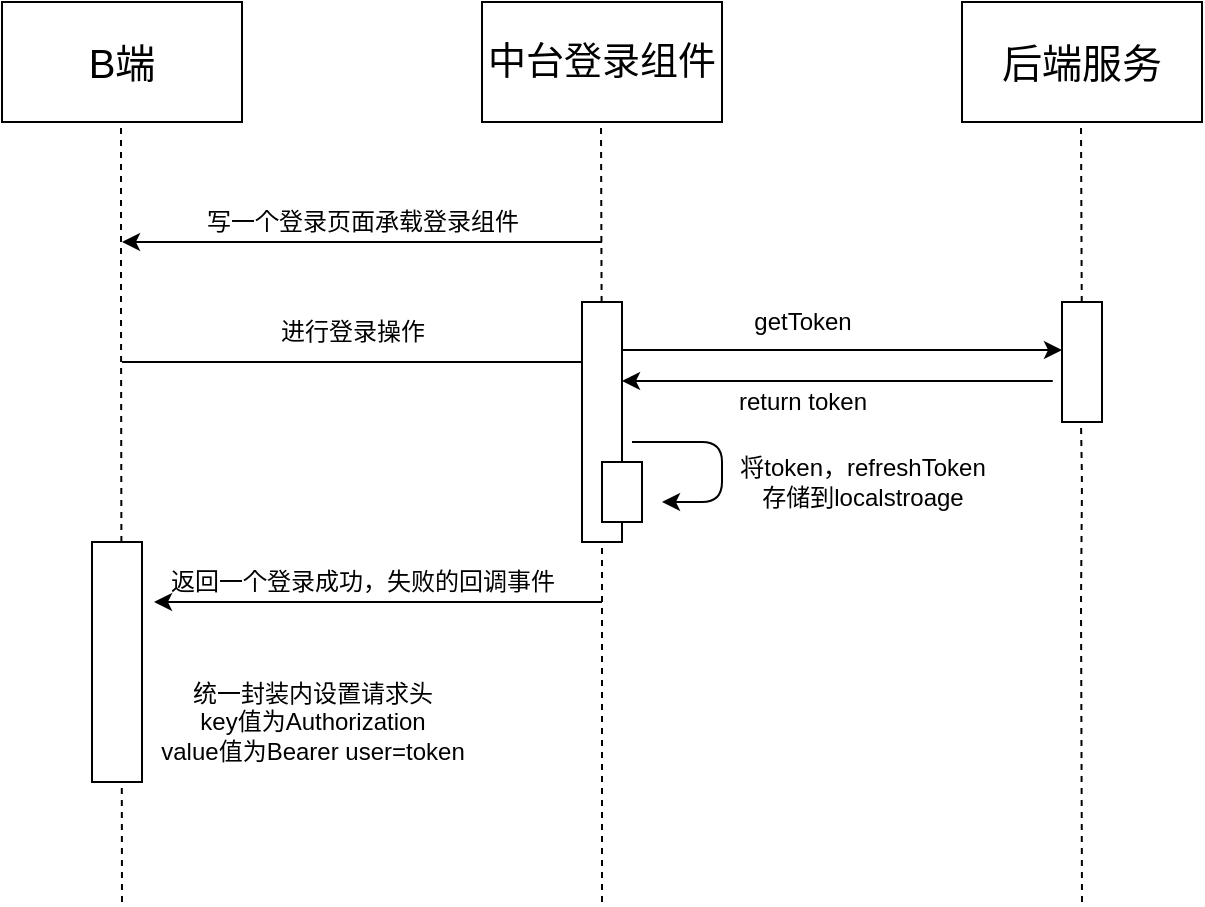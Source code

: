 <mxfile version="14.0.3" type="github"><diagram id="GM0Qf-6jhBuJVT4b6BD3" name="Page-1"><mxGraphModel dx="1422" dy="714" grid="1" gridSize="10" guides="1" tooltips="1" connect="1" arrows="1" fold="1" page="1" pageScale="1" pageWidth="827" pageHeight="1169" math="0" shadow="0"><root><mxCell id="0"/><mxCell id="1" parent="0"/><mxCell id="fVXDg6e6A_-EQV9Ac5Os-1" value="&lt;font style=&quot;font-size: 20px&quot;&gt;B端&lt;/font&gt;" style="rounded=0;whiteSpace=wrap;html=1;" vertex="1" parent="1"><mxGeometry x="80" y="100" width="120" height="60" as="geometry"/></mxCell><mxCell id="fVXDg6e6A_-EQV9Ac5Os-3" value="" style="endArrow=none;dashed=1;html=1;" edge="1" parent="1"><mxGeometry width="50" height="50" relative="1" as="geometry"><mxPoint x="140" y="550" as="sourcePoint"/><mxPoint x="139.5" y="160" as="targetPoint"/><Array as="points"><mxPoint x="139.5" y="250"/></Array></mxGeometry></mxCell><mxCell id="fVXDg6e6A_-EQV9Ac5Os-4" value="&lt;font style=&quot;font-size: 19px&quot;&gt;中台登录组件&lt;/font&gt;" style="rounded=0;whiteSpace=wrap;html=1;" vertex="1" parent="1"><mxGeometry x="320" y="100" width="120" height="60" as="geometry"/></mxCell><mxCell id="fVXDg6e6A_-EQV9Ac5Os-5" value="&lt;font style=&quot;font-size: 20px&quot;&gt;后端服务&lt;/font&gt;" style="rounded=0;whiteSpace=wrap;html=1;" vertex="1" parent="1"><mxGeometry x="560" y="100" width="120" height="60" as="geometry"/></mxCell><mxCell id="fVXDg6e6A_-EQV9Ac5Os-6" value="" style="endArrow=none;dashed=1;html=1;" edge="1" parent="1" source="fVXDg6e6A_-EQV9Ac5Os-15"><mxGeometry width="50" height="50" relative="1" as="geometry"><mxPoint x="380" y="550" as="sourcePoint"/><mxPoint x="379.5" y="160" as="targetPoint"/><Array as="points"/></mxGeometry></mxCell><mxCell id="fVXDg6e6A_-EQV9Ac5Os-7" value="" style="endArrow=none;dashed=1;html=1;" edge="1" parent="1" source="fVXDg6e6A_-EQV9Ac5Os-21"><mxGeometry width="50" height="50" relative="1" as="geometry"><mxPoint x="620" y="550" as="sourcePoint"/><mxPoint x="619.5" y="160" as="targetPoint"/><Array as="points"/></mxGeometry></mxCell><mxCell id="fVXDg6e6A_-EQV9Ac5Os-8" value="" style="endArrow=classic;html=1;" edge="1" parent="1"><mxGeometry width="50" height="50" relative="1" as="geometry"><mxPoint x="140" y="280" as="sourcePoint"/><mxPoint x="380" y="280" as="targetPoint"/><Array as="points"><mxPoint x="190" y="280"/><mxPoint x="280" y="280"/></Array></mxGeometry></mxCell><mxCell id="fVXDg6e6A_-EQV9Ac5Os-9" value="写一个登录页面承载登录组件" style="text;html=1;align=center;verticalAlign=middle;resizable=0;points=[];autosize=1;" vertex="1" parent="1"><mxGeometry x="175" y="200" width="170" height="20" as="geometry"/></mxCell><mxCell id="fVXDg6e6A_-EQV9Ac5Os-10" value="" style="endArrow=classic;html=1;" edge="1" parent="1"><mxGeometry width="50" height="50" relative="1" as="geometry"><mxPoint x="380" y="220" as="sourcePoint"/><mxPoint x="140" y="220" as="targetPoint"/></mxGeometry></mxCell><mxCell id="fVXDg6e6A_-EQV9Ac5Os-12" value="进行登录操作" style="text;html=1;align=center;verticalAlign=middle;resizable=0;points=[];autosize=1;" vertex="1" parent="1"><mxGeometry x="210" y="255" width="90" height="20" as="geometry"/></mxCell><mxCell id="fVXDg6e6A_-EQV9Ac5Os-14" value="" style="endArrow=classic;html=1;" edge="1" parent="1"><mxGeometry width="50" height="50" relative="1" as="geometry"><mxPoint x="390" y="274" as="sourcePoint"/><mxPoint x="610" y="274" as="targetPoint"/></mxGeometry></mxCell><mxCell id="fVXDg6e6A_-EQV9Ac5Os-15" value="" style="rounded=0;whiteSpace=wrap;html=1;direction=south;" vertex="1" parent="1"><mxGeometry x="370" y="250" width="20" height="120" as="geometry"/></mxCell><mxCell id="fVXDg6e6A_-EQV9Ac5Os-21" value="" style="rounded=0;whiteSpace=wrap;html=1;direction=south;" vertex="1" parent="1"><mxGeometry x="610" y="250" width="20" height="60" as="geometry"/></mxCell><mxCell id="fVXDg6e6A_-EQV9Ac5Os-23" value="" style="endArrow=none;dashed=1;html=1;" edge="1" parent="1"><mxGeometry width="50" height="50" relative="1" as="geometry"><mxPoint x="620" y="550" as="sourcePoint"/><mxPoint x="619.5" y="310" as="targetPoint"/><Array as="points"><mxPoint x="619.5" y="400"/><mxPoint x="620" y="340"/></Array></mxGeometry></mxCell><mxCell id="fVXDg6e6A_-EQV9Ac5Os-24" value="" style="endArrow=classic;html=1;" edge="1" parent="1"><mxGeometry width="50" height="50" relative="1" as="geometry"><mxPoint x="490" y="289.5" as="sourcePoint"/><mxPoint x="390" y="289.5" as="targetPoint"/><Array as="points"><mxPoint x="610" y="289.5"/></Array></mxGeometry></mxCell><mxCell id="fVXDg6e6A_-EQV9Ac5Os-25" value="getToken" style="text;html=1;align=center;verticalAlign=middle;resizable=0;points=[];autosize=1;" vertex="1" parent="1"><mxGeometry x="450" y="250" width="60" height="20" as="geometry"/></mxCell><mxCell id="fVXDg6e6A_-EQV9Ac5Os-26" value="return token&lt;br&gt;" style="text;html=1;align=center;verticalAlign=middle;resizable=0;points=[];autosize=1;" vertex="1" parent="1"><mxGeometry x="440" y="290" width="80" height="20" as="geometry"/></mxCell><mxCell id="fVXDg6e6A_-EQV9Ac5Os-27" value="" style="endArrow=classic;html=1;" edge="1" parent="1"><mxGeometry width="50" height="50" relative="1" as="geometry"><mxPoint x="380" y="400" as="sourcePoint"/><mxPoint x="156" y="400" as="targetPoint"/></mxGeometry></mxCell><mxCell id="fVXDg6e6A_-EQV9Ac5Os-28" value="返回一个登录成功，失败的回调事件" style="text;html=1;align=center;verticalAlign=middle;resizable=0;points=[];autosize=1;" vertex="1" parent="1"><mxGeometry x="155" y="380" width="210" height="20" as="geometry"/></mxCell><mxCell id="fVXDg6e6A_-EQV9Ac5Os-31" value="" style="endArrow=classic;html=1;" edge="1" parent="1"><mxGeometry width="50" height="50" relative="1" as="geometry"><mxPoint x="395" y="320" as="sourcePoint"/><mxPoint x="410" y="350" as="targetPoint"/><Array as="points"><mxPoint x="440" y="320"/><mxPoint x="440" y="350"/></Array></mxGeometry></mxCell><mxCell id="fVXDg6e6A_-EQV9Ac5Os-34" value="" style="endArrow=none;dashed=1;html=1;entryX=1;entryY=0.5;entryDx=0;entryDy=0;" edge="1" parent="1" target="fVXDg6e6A_-EQV9Ac5Os-15"><mxGeometry width="50" height="50" relative="1" as="geometry"><mxPoint x="380" y="550" as="sourcePoint"/><mxPoint x="414" y="400" as="targetPoint"/></mxGeometry></mxCell><mxCell id="fVXDg6e6A_-EQV9Ac5Os-35" value="" style="rounded=0;whiteSpace=wrap;html=1;direction=south;" vertex="1" parent="1"><mxGeometry x="380" y="330" width="20" height="30" as="geometry"/></mxCell><mxCell id="fVXDg6e6A_-EQV9Ac5Os-36" value="将token，refreshToken&lt;br&gt;存储到localstroage" style="text;html=1;align=center;verticalAlign=middle;resizable=0;points=[];autosize=1;" vertex="1" parent="1"><mxGeometry x="440" y="325" width="140" height="30" as="geometry"/></mxCell><mxCell id="fVXDg6e6A_-EQV9Ac5Os-37" value="" style="rounded=0;whiteSpace=wrap;html=1;direction=south;" vertex="1" parent="1"><mxGeometry x="125" y="370" width="25" height="120" as="geometry"/></mxCell><mxCell id="fVXDg6e6A_-EQV9Ac5Os-38" value="统一封装内设置请求头&lt;br&gt;key值为Authorization&lt;br&gt;value值为Bearer user=token" style="text;html=1;align=center;verticalAlign=middle;resizable=0;points=[];autosize=1;" vertex="1" parent="1"><mxGeometry x="150" y="435" width="170" height="50" as="geometry"/></mxCell></root></mxGraphModel></diagram></mxfile>